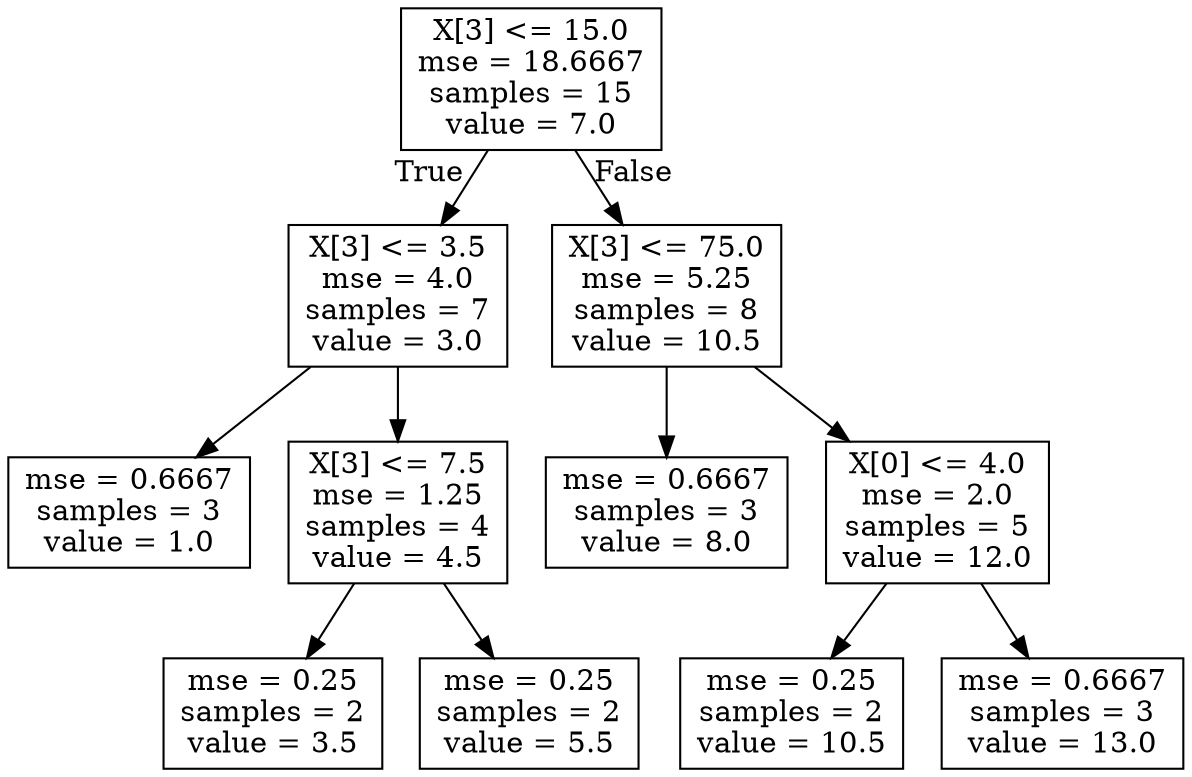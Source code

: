 digraph Tree {
node [shape=box] ;
0 [label="X[3] <= 15.0\nmse = 18.6667\nsamples = 15\nvalue = 7.0"] ;
1 [label="X[3] <= 3.5\nmse = 4.0\nsamples = 7\nvalue = 3.0"] ;
0 -> 1 [labeldistance=2.5, labelangle=45, headlabel="True"] ;
2 [label="mse = 0.6667\nsamples = 3\nvalue = 1.0"] ;
1 -> 2 ;
3 [label="X[3] <= 7.5\nmse = 1.25\nsamples = 4\nvalue = 4.5"] ;
1 -> 3 ;
4 [label="mse = 0.25\nsamples = 2\nvalue = 3.5"] ;
3 -> 4 ;
5 [label="mse = 0.25\nsamples = 2\nvalue = 5.5"] ;
3 -> 5 ;
6 [label="X[3] <= 75.0\nmse = 5.25\nsamples = 8\nvalue = 10.5"] ;
0 -> 6 [labeldistance=2.5, labelangle=-45, headlabel="False"] ;
7 [label="mse = 0.6667\nsamples = 3\nvalue = 8.0"] ;
6 -> 7 ;
8 [label="X[0] <= 4.0\nmse = 2.0\nsamples = 5\nvalue = 12.0"] ;
6 -> 8 ;
9 [label="mse = 0.25\nsamples = 2\nvalue = 10.5"] ;
8 -> 9 ;
10 [label="mse = 0.6667\nsamples = 3\nvalue = 13.0"] ;
8 -> 10 ;
}